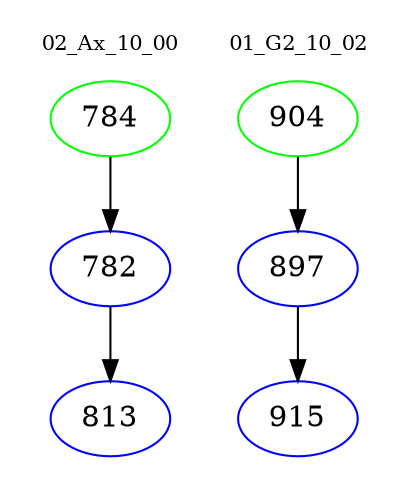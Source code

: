 digraph{
subgraph cluster_0 {
color = white
label = "02_Ax_10_00";
fontsize=10;
T0_784 [label="784", color="green"]
T0_784 -> T0_782 [color="black"]
T0_782 [label="782", color="blue"]
T0_782 -> T0_813 [color="black"]
T0_813 [label="813", color="blue"]
}
subgraph cluster_1 {
color = white
label = "01_G2_10_02";
fontsize=10;
T1_904 [label="904", color="green"]
T1_904 -> T1_897 [color="black"]
T1_897 [label="897", color="blue"]
T1_897 -> T1_915 [color="black"]
T1_915 [label="915", color="blue"]
}
}
